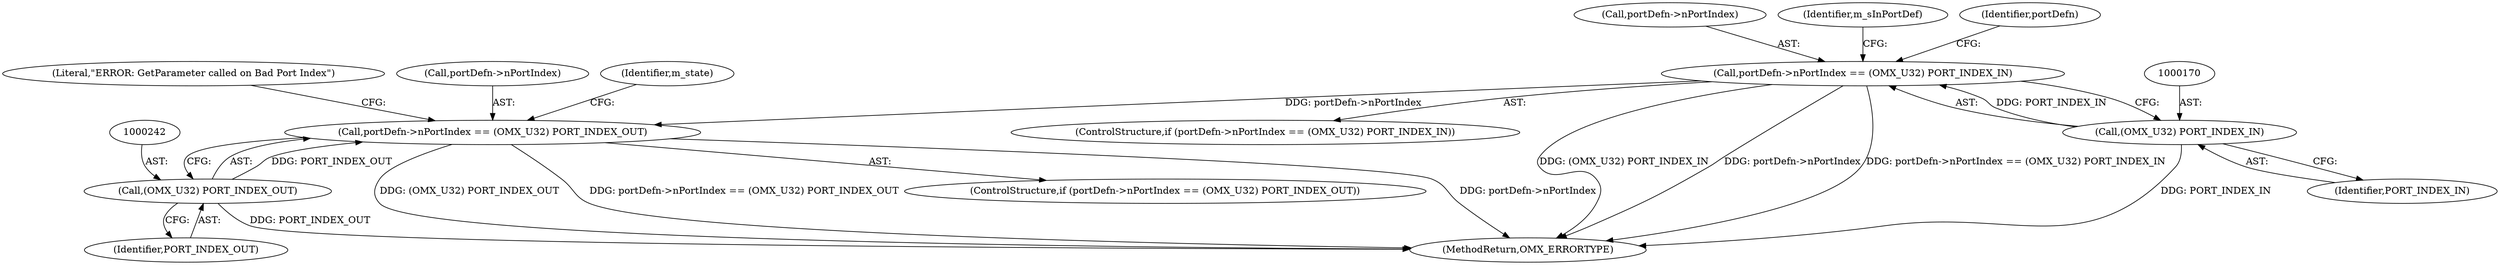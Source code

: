 digraph "0_Android_560ccdb509a7b86186fac0fce1b25bd9a3e6a6e8_5@pointer" {
"1000237" [label="(Call,portDefn->nPortIndex == (OMX_U32) PORT_INDEX_OUT)"];
"1000165" [label="(Call,portDefn->nPortIndex == (OMX_U32) PORT_INDEX_IN)"];
"1000169" [label="(Call,(OMX_U32) PORT_INDEX_IN)"];
"1000241" [label="(Call,(OMX_U32) PORT_INDEX_OUT)"];
"1000171" [label="(Identifier,PORT_INDEX_IN)"];
"1000243" [label="(Identifier,PORT_INDEX_OUT)"];
"1000237" [label="(Call,portDefn->nPortIndex == (OMX_U32) PORT_INDEX_OUT)"];
"1000247" [label="(Identifier,m_state)"];
"1000166" [label="(Call,portDefn->nPortIndex)"];
"1001444" [label="(MethodReturn,OMX_ERRORTYPE)"];
"1000176" [label="(Identifier,m_sInPortDef)"];
"1000236" [label="(ControlStructure,if (portDefn->nPortIndex == (OMX_U32) PORT_INDEX_OUT))"];
"1000165" [label="(Call,portDefn->nPortIndex == (OMX_U32) PORT_INDEX_IN)"];
"1000239" [label="(Identifier,portDefn)"];
"1000292" [label="(Literal,\"ERROR: GetParameter called on Bad Port Index\")"];
"1000241" [label="(Call,(OMX_U32) PORT_INDEX_OUT)"];
"1000169" [label="(Call,(OMX_U32) PORT_INDEX_IN)"];
"1000164" [label="(ControlStructure,if (portDefn->nPortIndex == (OMX_U32) PORT_INDEX_IN))"];
"1000238" [label="(Call,portDefn->nPortIndex)"];
"1000237" -> "1000236"  [label="AST: "];
"1000237" -> "1000241"  [label="CFG: "];
"1000238" -> "1000237"  [label="AST: "];
"1000241" -> "1000237"  [label="AST: "];
"1000247" -> "1000237"  [label="CFG: "];
"1000292" -> "1000237"  [label="CFG: "];
"1000237" -> "1001444"  [label="DDG: portDefn->nPortIndex == (OMX_U32) PORT_INDEX_OUT"];
"1000237" -> "1001444"  [label="DDG: portDefn->nPortIndex"];
"1000237" -> "1001444"  [label="DDG: (OMX_U32) PORT_INDEX_OUT"];
"1000165" -> "1000237"  [label="DDG: portDefn->nPortIndex"];
"1000241" -> "1000237"  [label="DDG: PORT_INDEX_OUT"];
"1000165" -> "1000164"  [label="AST: "];
"1000165" -> "1000169"  [label="CFG: "];
"1000166" -> "1000165"  [label="AST: "];
"1000169" -> "1000165"  [label="AST: "];
"1000176" -> "1000165"  [label="CFG: "];
"1000239" -> "1000165"  [label="CFG: "];
"1000165" -> "1001444"  [label="DDG: (OMX_U32) PORT_INDEX_IN"];
"1000165" -> "1001444"  [label="DDG: portDefn->nPortIndex"];
"1000165" -> "1001444"  [label="DDG: portDefn->nPortIndex == (OMX_U32) PORT_INDEX_IN"];
"1000169" -> "1000165"  [label="DDG: PORT_INDEX_IN"];
"1000169" -> "1000171"  [label="CFG: "];
"1000170" -> "1000169"  [label="AST: "];
"1000171" -> "1000169"  [label="AST: "];
"1000169" -> "1001444"  [label="DDG: PORT_INDEX_IN"];
"1000241" -> "1000243"  [label="CFG: "];
"1000242" -> "1000241"  [label="AST: "];
"1000243" -> "1000241"  [label="AST: "];
"1000241" -> "1001444"  [label="DDG: PORT_INDEX_OUT"];
}
